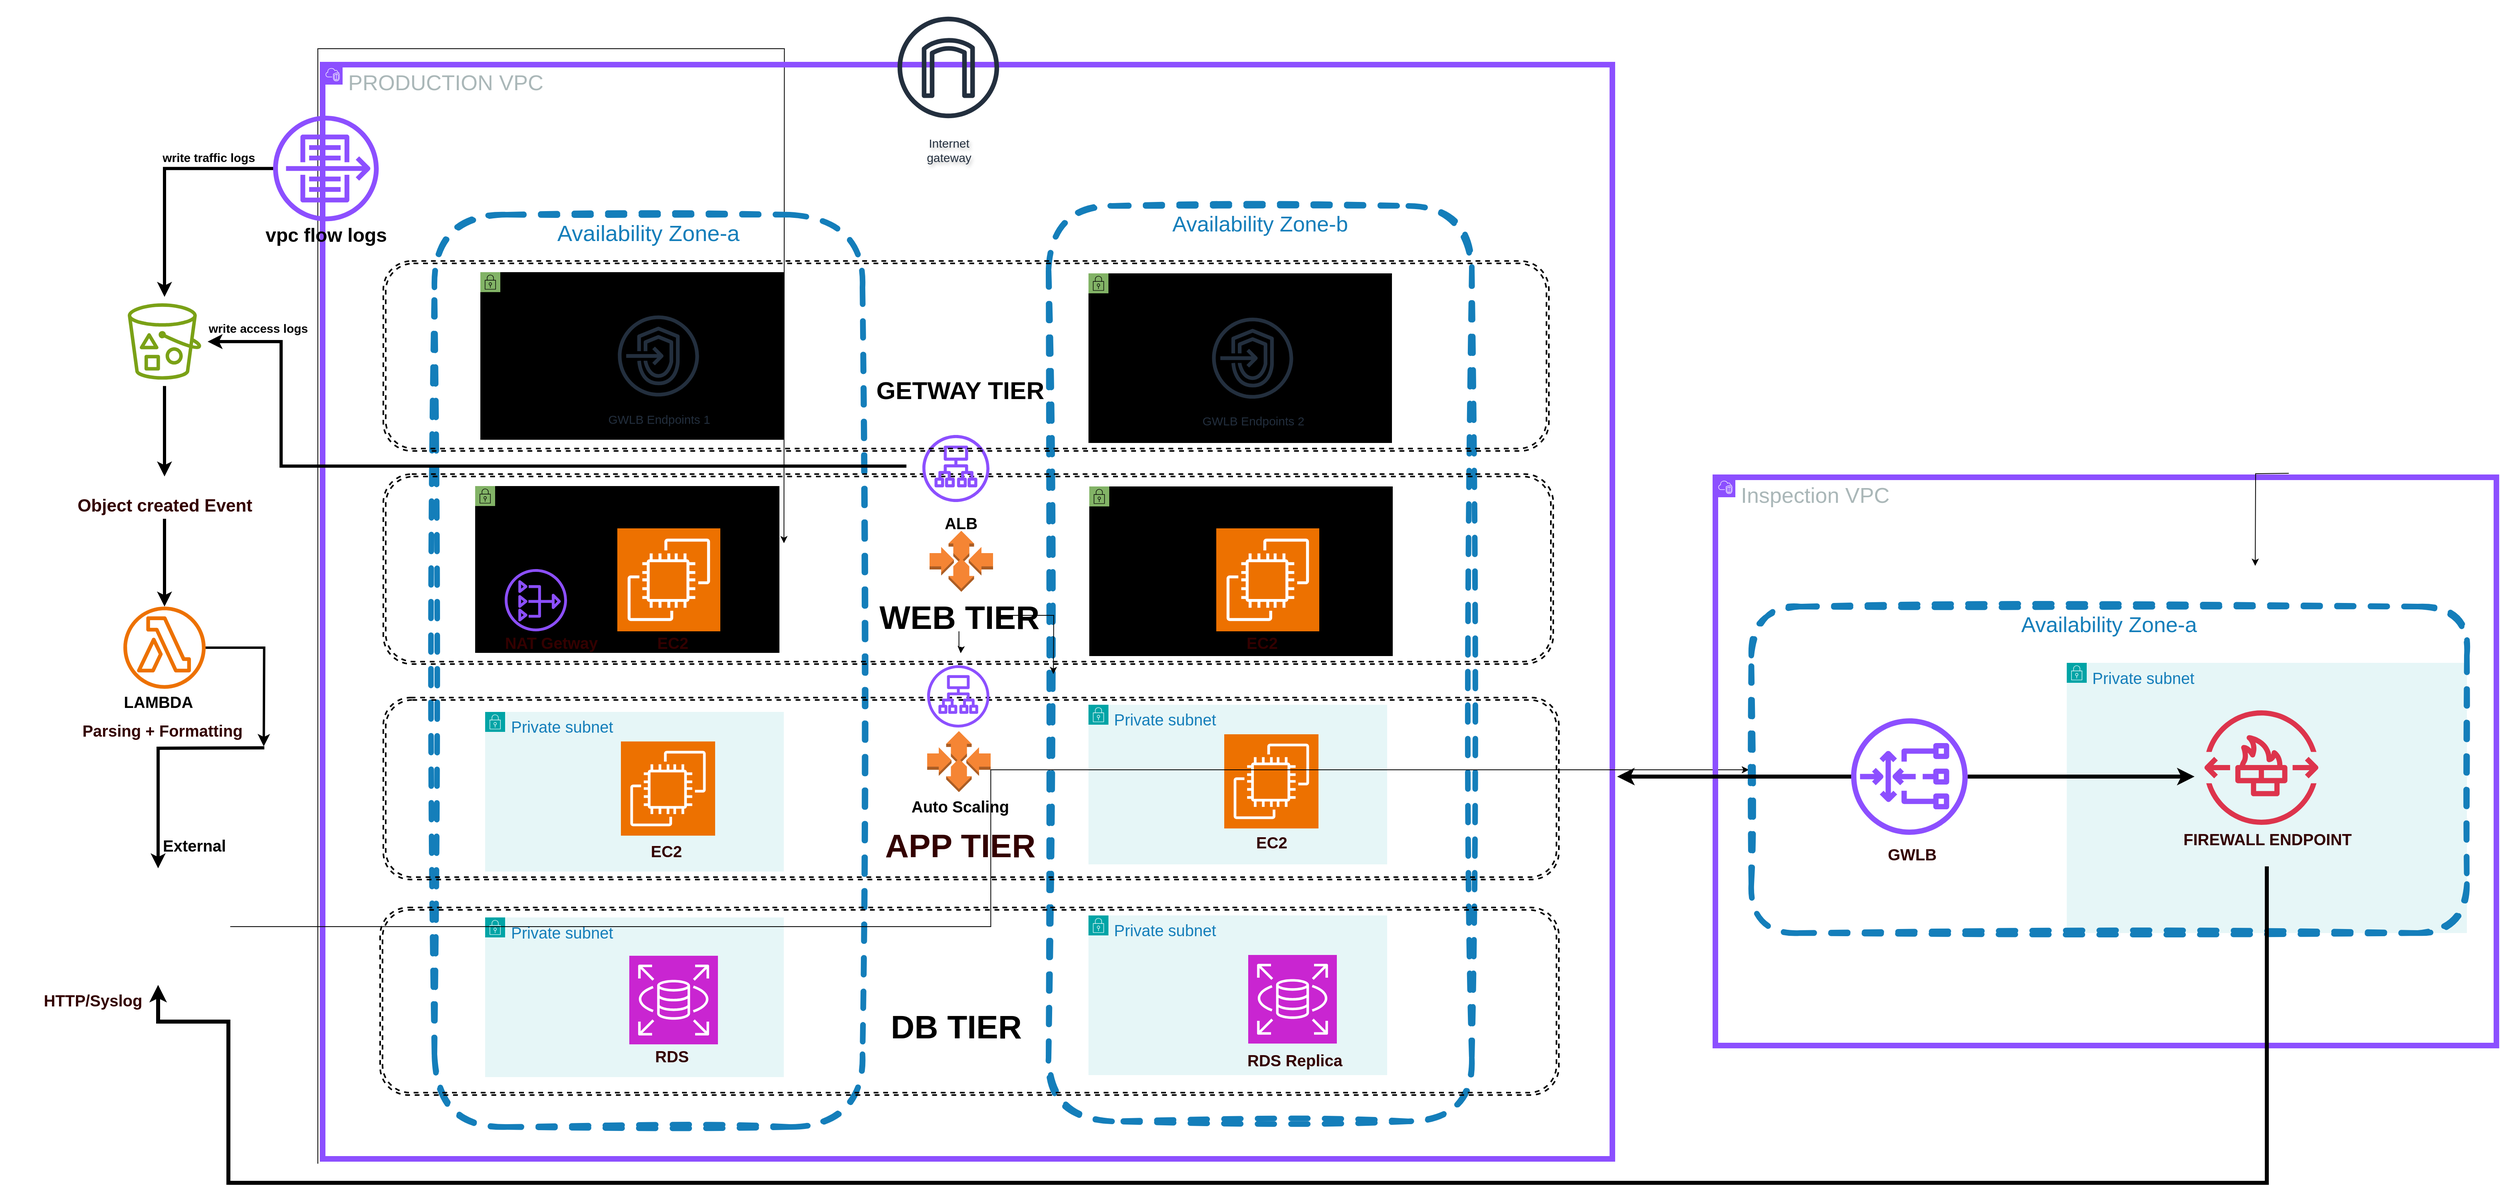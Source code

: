 <mxfile version="28.1.2">
  <diagram name="Page-1" id="6AxY8d68MYG01BG7uqcW">
    <mxGraphModel dx="4436" dy="1512" grid="0" gridSize="10" guides="1" tooltips="1" connect="1" arrows="1" fold="1" page="1" pageScale="1" pageWidth="1600" pageHeight="1200" background="light-dark(#FFFFFF,#FFFFFF)" math="0" shadow="0">
      <root>
        <mxCell id="0" />
        <mxCell id="1" parent="0" />
        <mxCell id="VVqcYURe2gfnDvIVS-2d-6" style="edgeStyle=orthogonalEdgeStyle;rounded=0;orthogonalLoop=1;jettySize=auto;html=1;exitX=0;exitY=1;exitDx=0;exitDy=0;" parent="1" source="VVqcYURe2gfnDvIVS-2d-5" edge="1">
          <mxGeometry relative="1" as="geometry">
            <mxPoint x="-560.333" y="1574.667" as="targetPoint" />
          </mxGeometry>
        </mxCell>
        <mxCell id="VVqcYURe2gfnDvIVS-2d-5" value="PRODUCTION VPC" style="points=[[0,0],[0.25,0],[0.5,0],[0.75,0],[1,0],[1,0.25],[1,0.5],[1,0.75],[1,1],[0.75,1],[0.5,1],[0.25,1],[0,1],[0,0.75],[0,0.5],[0,0.25]];outlineConnect=0;gradientColor=none;html=1;whiteSpace=wrap;fontSize=27;fontStyle=0;container=1;pointerEvents=0;collapsible=0;recursiveResize=0;shape=mxgraph.aws4.group;grIcon=mxgraph.aws4.group_vpc2;strokeColor=#8C4FFF;fillColor=none;verticalAlign=top;align=left;spacingLeft=30;fontColor=#AAB7B8;strokeWidth=7;perimeterSpacing=6;" parent="1" vertex="1">
          <mxGeometry x="-1138" y="975" width="1615" height="1371" as="geometry" />
        </mxCell>
        <mxCell id="VVqcYURe2gfnDvIVS-2d-8" value="Availability Zone-a" style="fillColor=none;strokeColor=#147EBA;dashed=1;verticalAlign=top;fontStyle=0;fontColor=#147EBA;whiteSpace=wrap;html=1;strokeWidth=7;rounded=1;glass=0;sketch=1;curveFitting=1;jiggle=2;arcSize=17;fontSize=28;" parent="VVqcYURe2gfnDvIVS-2d-5" vertex="1">
          <mxGeometry x="140" y="188" width="536" height="1143" as="geometry" />
        </mxCell>
        <mxCell id="VVqcYURe2gfnDvIVS-2d-9" value="Availability Zone-b" style="fillColor=none;strokeColor=#147EBA;dashed=1;verticalAlign=top;fontStyle=0;fontColor=#147EBA;whiteSpace=wrap;html=1;strokeWidth=7;perimeterSpacing=3;rounded=1;glass=0;shadow=0;sketch=1;curveFitting=1;jiggle=2;fontSize=27;" parent="VVqcYURe2gfnDvIVS-2d-5" vertex="1">
          <mxGeometry x="909" y="177" width="530" height="1147" as="geometry" />
        </mxCell>
        <mxCell id="VVqcYURe2gfnDvIVS-2d-10" value="Internet&#xa;gateway" style="sketch=0;outlineConnect=0;fontColor=light-dark(#232F3E, #021731);gradientColor=none;strokeColor=light-dark(#232F3E,#0000FF);fillColor=none;dashed=0;verticalLabelPosition=bottom;verticalAlign=top;align=center;html=1;fontSize=15;fontStyle=0;aspect=fixed;shape=mxgraph.aws4.resourceIcon;resIcon=mxgraph.aws4.internet_gateway;strokeWidth=10;textShadow=1;" parent="VVqcYURe2gfnDvIVS-2d-5" vertex="1">
          <mxGeometry x="704" y="-76" width="159" height="159" as="geometry" />
        </mxCell>
        <mxCell id="VVqcYURe2gfnDvIVS-2d-12" value="" style="shape=ext;double=1;rounded=1;whiteSpace=wrap;html=1;fillColor=none;strokeWidth=2;strokeColor=light-dark(#000000,#990000);dashed=1;" parent="VVqcYURe2gfnDvIVS-2d-5" vertex="1">
          <mxGeometry x="76" y="513" width="1465" height="238" as="geometry" />
        </mxCell>
        <mxCell id="VVqcYURe2gfnDvIVS-2d-13" value="" style="shape=ext;double=1;rounded=1;whiteSpace=wrap;html=1;fillColor=none;strokeWidth=2;strokeColor=light-dark(#000000,#990000);dashed=1;" parent="VVqcYURe2gfnDvIVS-2d-5" vertex="1">
          <mxGeometry x="76" y="793" width="1472" height="228" as="geometry" />
        </mxCell>
        <mxCell id="VVqcYURe2gfnDvIVS-2d-14" value="" style="shape=ext;double=1;rounded=1;whiteSpace=wrap;html=1;fillColor=none;strokeWidth=2;strokeColor=light-dark(#000000,#990000);dashed=1;" parent="VVqcYURe2gfnDvIVS-2d-5" vertex="1">
          <mxGeometry x="72" y="1056" width="1476" height="235" as="geometry" />
        </mxCell>
        <mxCell id="VVqcYURe2gfnDvIVS-2d-21" value="" style="outlineConnect=0;dashed=0;verticalLabelPosition=bottom;verticalAlign=top;align=center;html=1;shape=mxgraph.aws3.auto_scaling;fillColor=#F58534;gradientColor=none;" parent="VVqcYURe2gfnDvIVS-2d-5" vertex="1">
          <mxGeometry x="760" y="584" width="79.5" height="76.5" as="geometry" />
        </mxCell>
        <mxCell id="VVqcYURe2gfnDvIVS-2d-24" value="Public subnet" style="points=[[0,0],[0.25,0],[0.5,0],[0.75,0],[1,0],[1,0.25],[1,0.5],[1,0.75],[1,1],[0.75,1],[0.5,1],[0.25,1],[0,1],[0,0.75],[0,0.5],[0,0.25]];outlineConnect=0;gradientColor=none;fontSize=24;fontStyle=1;container=1;pointerEvents=0;collapsible=0;recursiveResize=0;shape=mxgraph.aws4.group;grIcon=mxgraph.aws4.group_security_group;grStroke=0;strokeColor=light-dark(#82B366,#006600);fillColor=light-dark(#000000,#CCFF99);verticalAlign=top;align=left;spacingLeft=30;dashed=0;strokeWidth=22;perimeterSpacing=5;labelBackgroundColor=none;textShadow=0;html=1;whiteSpace=wrap;fontFamily=Helvetica;labelBorderColor=none;spacing=-1;fontColor=light-dark(#000000,#009900);" parent="VVqcYURe2gfnDvIVS-2d-5" vertex="1">
          <mxGeometry x="191" y="528" width="381" height="209" as="geometry" />
        </mxCell>
        <mxCell id="VVqcYURe2gfnDvIVS-2d-17" value="" style="sketch=0;points=[[0,0,0],[0.25,0,0],[0.5,0,0],[0.75,0,0],[1,0,0],[0,1,0],[0.25,1,0],[0.5,1,0],[0.75,1,0],[1,1,0],[0,0.25,0],[0,0.5,0],[0,0.75,0],[1,0.25,0],[1,0.5,0],[1,0.75,0]];outlineConnect=0;fontColor=#232F3E;fillColor=#ED7100;strokeColor=#ffffff;dashed=0;verticalLabelPosition=bottom;verticalAlign=top;align=center;html=1;fontSize=12;fontStyle=0;aspect=fixed;shape=mxgraph.aws4.resourceIcon;resIcon=mxgraph.aws4.ec2;" parent="VVqcYURe2gfnDvIVS-2d-5" vertex="1">
          <mxGeometry x="369" y="581" width="129" height="129" as="geometry" />
        </mxCell>
        <mxCell id="VVqcYURe2gfnDvIVS-2d-15" value="" style="sketch=0;outlineConnect=0;fontColor=#232F3E;gradientColor=none;fillColor=#8C4FFF;strokeColor=none;dashed=0;verticalLabelPosition=bottom;verticalAlign=top;align=center;html=1;fontSize=12;fontStyle=0;aspect=fixed;pointerEvents=1;shape=mxgraph.aws4.nat_gateway;" parent="VVqcYURe2gfnDvIVS-2d-5" vertex="1">
          <mxGeometry x="228" y="632" width="78" height="78" as="geometry" />
        </mxCell>
        <mxCell id="VVqcYURe2gfnDvIVS-2d-25" value="Public subnet" style="points=[[0,0],[0.25,0],[0.5,0],[0.75,0],[1,0],[1,0.25],[1,0.5],[1,0.75],[1,1],[0.75,1],[0.5,1],[0.25,1],[0,1],[0,0.75],[0,0.5],[0,0.25]];outlineConnect=0;gradientColor=none;fontSize=24;fontStyle=1;container=1;pointerEvents=0;collapsible=0;recursiveResize=0;shape=mxgraph.aws4.group;grIcon=mxgraph.aws4.group_security_group;grStroke=0;strokeColor=light-dark(#82B366,#006600);fillColor=light-dark(#000000,#CCFF99);verticalAlign=top;align=left;spacingLeft=30;dashed=0;strokeWidth=22;perimeterSpacing=5;labelBackgroundColor=none;textShadow=0;html=1;whiteSpace=wrap;fontFamily=Helvetica;labelBorderColor=none;spacing=-1;fontColor=light-dark(#000000,#009900);" parent="VVqcYURe2gfnDvIVS-2d-5" vertex="1">
          <mxGeometry x="960" y="528.5" width="380" height="212.5" as="geometry" />
        </mxCell>
        <mxCell id="VVqcYURe2gfnDvIVS-2d-93" value="&lt;h1&gt;&lt;font style=&quot;color: light-dark(rgb(51, 0, 0), rgb(20, 17, 17));&quot;&gt;&lt;span style=&quot;font-size: 20px;&quot;&gt;EC2&lt;/span&gt;&lt;/font&gt;&lt;/h1&gt;" style="text;strokeColor=none;fillColor=none;html=1;fontSize=24;fontStyle=1;verticalAlign=middle;align=center;" parent="VVqcYURe2gfnDvIVS-2d-25" vertex="1">
          <mxGeometry x="100" y="159.5" width="232" height="53" as="geometry" />
        </mxCell>
        <mxCell id="VVqcYURe2gfnDvIVS-2d-27" value="" style="sketch=0;points=[[0,0,0],[0.25,0,0],[0.5,0,0],[0.75,0,0],[1,0,0],[0,1,0],[0.25,1,0],[0.5,1,0],[0.75,1,0],[1,1,0],[0,0.25,0],[0,0.5,0],[0,0.75,0],[1,0.25,0],[1,0.5,0],[1,0.75,0]];outlineConnect=0;fontColor=#232F3E;fillColor=#ED7100;strokeColor=#ffffff;dashed=0;verticalLabelPosition=bottom;verticalAlign=top;align=center;html=1;fontSize=13;fontStyle=0;aspect=fixed;shape=mxgraph.aws4.resourceIcon;resIcon=mxgraph.aws4.ec2;" parent="VVqcYURe2gfnDvIVS-2d-5" vertex="1">
          <mxGeometry x="1119" y="581" width="129" height="129" as="geometry" />
        </mxCell>
        <mxCell id="VVqcYURe2gfnDvIVS-2d-28" value="Private subnet" style="points=[[0,0],[0.25,0],[0.5,0],[0.75,0],[1,0],[1,0.25],[1,0.5],[1,0.75],[1,1],[0.75,1],[0.5,1],[0.25,1],[0,1],[0,0.75],[0,0.5],[0,0.25]];outlineConnect=0;gradientColor=none;html=1;whiteSpace=wrap;fontSize=20;fontStyle=0;container=1;pointerEvents=0;collapsible=0;recursiveResize=0;shape=mxgraph.aws4.group;grIcon=mxgraph.aws4.group_security_group;grStroke=0;strokeColor=#00A4A6;fillColor=light-dark(#E6F6F7,#99CCFF);verticalAlign=top;align=left;spacingLeft=30;fontColor=light-dark(#147EBA,#000066);dashed=0;" parent="VVqcYURe2gfnDvIVS-2d-5" vertex="1">
          <mxGeometry x="203.5" y="811" width="374" height="200" as="geometry" />
        </mxCell>
        <mxCell id="VVqcYURe2gfnDvIVS-2d-18" value="" style="sketch=0;points=[[0,0,0],[0.25,0,0],[0.5,0,0],[0.75,0,0],[1,0,0],[0,1,0],[0.25,1,0],[0.5,1,0],[0.75,1,0],[1,1,0],[0,0.25,0],[0,0.5,0],[0,0.75,0],[1,0.25,0],[1,0.5,0],[1,0.75,0]];outlineConnect=0;fontColor=#232F3E;fillColor=#ED7100;strokeColor=#ffffff;dashed=0;verticalLabelPosition=bottom;verticalAlign=top;align=center;html=1;fontSize=12;fontStyle=0;aspect=fixed;shape=mxgraph.aws4.resourceIcon;resIcon=mxgraph.aws4.ec2;" parent="VVqcYURe2gfnDvIVS-2d-28" vertex="1">
          <mxGeometry x="170" y="37" width="118" height="118" as="geometry" />
        </mxCell>
        <mxCell id="VVqcYURe2gfnDvIVS-2d-95" value="&lt;h1&gt;&lt;font style=&quot;color: light-dark(rgb(51, 0, 0), rgb(20, 17, 17));&quot;&gt;&lt;span style=&quot;font-size: 20px;&quot;&gt;EC2&lt;/span&gt;&lt;/font&gt;&lt;/h1&gt;" style="text;strokeColor=none;fillColor=none;html=1;fontSize=24;fontStyle=1;verticalAlign=middle;align=center;" parent="VVqcYURe2gfnDvIVS-2d-28" vertex="1">
          <mxGeometry x="110" y="138" width="232" height="53" as="geometry" />
        </mxCell>
        <mxCell id="VVqcYURe2gfnDvIVS-2d-35" value="Private subnet" style="points=[[0,0],[0.25,0],[0.5,0],[0.75,0],[1,0],[1,0.25],[1,0.5],[1,0.75],[1,1],[0.75,1],[0.5,1],[0.25,1],[0,1],[0,0.75],[0,0.5],[0,0.25]];outlineConnect=0;gradientColor=none;html=1;whiteSpace=wrap;fontSize=20;fontStyle=0;container=1;pointerEvents=0;collapsible=0;recursiveResize=0;shape=mxgraph.aws4.group;grIcon=mxgraph.aws4.group_security_group;grStroke=0;strokeColor=#00A4A6;fillColor=light-dark(#E6F6F7,#99CCFF);verticalAlign=top;align=left;spacingLeft=30;fontColor=light-dark(#147EBA,#000066);dashed=0;" parent="VVqcYURe2gfnDvIVS-2d-5" vertex="1">
          <mxGeometry x="203.5" y="1068.5" width="374" height="200" as="geometry" />
        </mxCell>
        <mxCell id="VVqcYURe2gfnDvIVS-2d-19" value="" style="sketch=0;points=[[0,0,0],[0.25,0,0],[0.5,0,0],[0.75,0,0],[1,0,0],[0,1,0],[0.25,1,0],[0.5,1,0],[0.75,1,0],[1,1,0],[0,0.25,0],[0,0.5,0],[0,0.75,0],[1,0.25,0],[1,0.5,0],[1,0.75,0]];outlineConnect=0;fontColor=#232F3E;fillColor=#C925D1;strokeColor=#ffffff;dashed=0;verticalLabelPosition=bottom;verticalAlign=top;align=center;html=1;fontSize=12;fontStyle=0;aspect=fixed;shape=mxgraph.aws4.resourceIcon;resIcon=mxgraph.aws4.rds;" parent="VVqcYURe2gfnDvIVS-2d-35" vertex="1">
          <mxGeometry x="180.5" y="48" width="111" height="111" as="geometry" />
        </mxCell>
        <mxCell id="VVqcYURe2gfnDvIVS-2d-97" value="&lt;h1&gt;&lt;font style=&quot;color: light-dark(rgb(51, 0, 0), rgb(20, 17, 17));&quot;&gt;&lt;span style=&quot;font-size: 20px;&quot;&gt;RDS&lt;/span&gt;&lt;/font&gt;&lt;/h1&gt;" style="text;strokeColor=none;fillColor=none;html=1;fontSize=24;fontStyle=1;verticalAlign=middle;align=center;" parent="VVqcYURe2gfnDvIVS-2d-35" vertex="1">
          <mxGeometry x="117" y="138" width="232" height="53" as="geometry" />
        </mxCell>
        <mxCell id="VVqcYURe2gfnDvIVS-2d-33" value="Private subnet" style="points=[[0,0],[0.25,0],[0.5,0],[0.75,0],[1,0],[1,0.25],[1,0.5],[1,0.75],[1,1],[0.75,1],[0.5,1],[0.25,1],[0,1],[0,0.75],[0,0.5],[0,0.25]];outlineConnect=0;gradientColor=none;html=1;whiteSpace=wrap;fontSize=20;fontStyle=0;container=1;pointerEvents=0;collapsible=0;recursiveResize=0;shape=mxgraph.aws4.group;grIcon=mxgraph.aws4.group_security_group;grStroke=0;strokeColor=#00A4A6;fillColor=light-dark(#E6F6F7,#99CCFF);verticalAlign=top;align=left;spacingLeft=30;fontColor=light-dark(#147EBA,#000066);dashed=0;" parent="VVqcYURe2gfnDvIVS-2d-5" vertex="1">
          <mxGeometry x="959" y="802" width="374" height="200" as="geometry" />
        </mxCell>
        <mxCell id="VVqcYURe2gfnDvIVS-2d-34" value="" style="sketch=0;points=[[0,0,0],[0.25,0,0],[0.5,0,0],[0.75,0,0],[1,0,0],[0,1,0],[0.25,1,0],[0.5,1,0],[0.75,1,0],[1,1,0],[0,0.25,0],[0,0.5,0],[0,0.75,0],[1,0.25,0],[1,0.5,0],[1,0.75,0]];outlineConnect=0;fontColor=#232F3E;fillColor=#ED7100;strokeColor=#ffffff;dashed=0;verticalLabelPosition=bottom;verticalAlign=top;align=center;html=1;fontSize=12;fontStyle=0;aspect=fixed;shape=mxgraph.aws4.resourceIcon;resIcon=mxgraph.aws4.ec2;" parent="VVqcYURe2gfnDvIVS-2d-33" vertex="1">
          <mxGeometry x="170" y="37" width="118" height="118" as="geometry" />
        </mxCell>
        <mxCell id="VVqcYURe2gfnDvIVS-2d-94" value="&lt;h1&gt;&lt;font style=&quot;color: light-dark(rgb(51, 0, 0), rgb(20, 17, 17));&quot;&gt;&lt;span style=&quot;font-size: 20px;&quot;&gt;EC2&lt;/span&gt;&lt;/font&gt;&lt;/h1&gt;" style="text;strokeColor=none;fillColor=none;html=1;fontSize=24;fontStyle=1;verticalAlign=middle;align=center;" parent="VVqcYURe2gfnDvIVS-2d-33" vertex="1">
          <mxGeometry x="113" y="136" width="232" height="53" as="geometry" />
        </mxCell>
        <mxCell id="VVqcYURe2gfnDvIVS-2d-31" value="Private subnet" style="points=[[0,0],[0.25,0],[0.5,0],[0.75,0],[1,0],[1,0.25],[1,0.5],[1,0.75],[1,1],[0.75,1],[0.5,1],[0.25,1],[0,1],[0,0.75],[0,0.5],[0,0.25]];outlineConnect=0;gradientColor=none;html=1;whiteSpace=wrap;fontSize=20;fontStyle=0;container=1;pointerEvents=0;collapsible=0;recursiveResize=0;shape=mxgraph.aws4.group;grIcon=mxgraph.aws4.group_security_group;grStroke=0;strokeColor=#00A4A6;fillColor=light-dark(#E6F6F7,#99CCFF);verticalAlign=top;align=left;spacingLeft=30;fontColor=light-dark(#147EBA,#000066);dashed=0;" parent="VVqcYURe2gfnDvIVS-2d-5" vertex="1">
          <mxGeometry x="959" y="1066" width="374" height="200" as="geometry" />
        </mxCell>
        <mxCell id="VVqcYURe2gfnDvIVS-2d-37" value="" style="sketch=0;points=[[0,0,0],[0.25,0,0],[0.5,0,0],[0.75,0,0],[1,0,0],[0,1,0],[0.25,1,0],[0.5,1,0],[0.75,1,0],[1,1,0],[0,0.25,0],[0,0.5,0],[0,0.75,0],[1,0.25,0],[1,0.5,0],[1,0.75,0]];outlineConnect=0;fontColor=#232F3E;fillColor=#C925D1;strokeColor=#ffffff;dashed=0;verticalLabelPosition=bottom;verticalAlign=top;align=center;html=1;fontSize=12;fontStyle=0;aspect=fixed;shape=mxgraph.aws4.resourceIcon;resIcon=mxgraph.aws4.rds;" parent="VVqcYURe2gfnDvIVS-2d-31" vertex="1">
          <mxGeometry x="200" y="49.5" width="111" height="111" as="geometry" />
        </mxCell>
        <mxCell id="VVqcYURe2gfnDvIVS-2d-41" value="" style="outlineConnect=0;dashed=0;verticalLabelPosition=bottom;verticalAlign=top;align=center;html=1;shape=mxgraph.aws3.auto_scaling;fillColor=#F58534;gradientColor=none;" parent="VVqcYURe2gfnDvIVS-2d-5" vertex="1">
          <mxGeometry x="757" y="835" width="79.5" height="76.5" as="geometry" />
        </mxCell>
        <mxCell id="VVqcYURe2gfnDvIVS-2d-42" value="" style="sketch=0;outlineConnect=0;fontColor=#232F3E;gradientColor=none;fillColor=#8C4FFF;strokeColor=none;dashed=0;verticalLabelPosition=bottom;verticalAlign=top;align=center;html=1;fontSize=12;fontStyle=0;aspect=fixed;pointerEvents=1;shape=mxgraph.aws4.application_load_balancer;strokeWidth=27;perimeterSpacing=29;" parent="VVqcYURe2gfnDvIVS-2d-5" vertex="1">
          <mxGeometry x="757" y="752.5" width="78" height="78" as="geometry" />
        </mxCell>
        <mxCell id="VVqcYURe2gfnDvIVS-2d-45" value="" style="edgeStyle=orthogonalEdgeStyle;rounded=0;orthogonalLoop=1;jettySize=auto;html=1;" parent="VVqcYURe2gfnDvIVS-2d-5" source="VVqcYURe2gfnDvIVS-2d-44" edge="1">
          <mxGeometry relative="1" as="geometry">
            <mxPoint x="915" y="763.571" as="targetPoint" />
          </mxGeometry>
        </mxCell>
        <mxCell id="VVqcYURe2gfnDvIVS-2d-46" value="" style="edgeStyle=orthogonalEdgeStyle;rounded=0;orthogonalLoop=1;jettySize=auto;html=1;" parent="VVqcYURe2gfnDvIVS-2d-5" source="VVqcYURe2gfnDvIVS-2d-44" edge="1">
          <mxGeometry relative="1" as="geometry">
            <mxPoint x="799.0" y="737.501" as="targetPoint" />
          </mxGeometry>
        </mxCell>
        <mxCell id="VVqcYURe2gfnDvIVS-2d-44" value="&lt;h1&gt;&lt;font style=&quot;color: light-dark(rgb(0, 0, 0), rgb(51, 0, 0)); font-size: 41px;&quot;&gt;WEB TIER&lt;/font&gt;&lt;/h1&gt;" style="text;strokeColor=none;fillColor=none;html=1;fontSize=24;fontStyle=1;verticalAlign=middle;align=center;" parent="VVqcYURe2gfnDvIVS-2d-5" vertex="1">
          <mxGeometry x="746.75" y="670" width="100" height="40" as="geometry" />
        </mxCell>
        <mxCell id="VVqcYURe2gfnDvIVS-2d-76" value="&lt;h1&gt;&lt;font style=&quot;font-size: 41px; color: light-dark(rgb(0, 0, 0), rgb(102, 0, 102));&quot;&gt;DB TIER&lt;/font&gt;&lt;/h1&gt;" style="text;strokeColor=none;fillColor=none;html=1;fontSize=24;fontStyle=1;verticalAlign=middle;align=center;" parent="VVqcYURe2gfnDvIVS-2d-5" vertex="1">
          <mxGeometry x="743" y="1183" width="100" height="40" as="geometry" />
        </mxCell>
        <mxCell id="VVqcYURe2gfnDvIVS-2d-75" value="&lt;h1&gt;&lt;font style=&quot;color: light-dark(rgb(51, 0, 0), rgb(153, 76, 0));&quot;&gt;&lt;span style=&quot;font-size: 41px;&quot;&gt;APP TIER&lt;/span&gt;&lt;/font&gt;&lt;/h1&gt;" style="text;strokeColor=none;fillColor=none;html=1;fontSize=24;fontStyle=1;verticalAlign=middle;align=center;" parent="VVqcYURe2gfnDvIVS-2d-5" vertex="1">
          <mxGeometry x="748" y="956" width="100" height="40" as="geometry" />
        </mxCell>
        <mxCell id="VVqcYURe2gfnDvIVS-2d-91" value="&lt;h1&gt;&lt;font style=&quot;color: light-dark(rgb(0, 0, 0), rgb(51, 0, 0)); font-size: 20px;&quot;&gt;Auto Scaling&lt;/font&gt;&lt;/h1&gt;" style="text;strokeColor=none;fillColor=none;html=1;fontSize=24;fontStyle=1;verticalAlign=middle;align=center;" parent="VVqcYURe2gfnDvIVS-2d-5" vertex="1">
          <mxGeometry x="682" y="893" width="232" height="53" as="geometry" />
        </mxCell>
        <mxCell id="VVqcYURe2gfnDvIVS-2d-92" value="&lt;h1&gt;&lt;font style=&quot;color: light-dark(rgb(51, 0, 0), rgb(20, 17, 17));&quot;&gt;&lt;span style=&quot;font-size: 20px;&quot;&gt;EC2&lt;/span&gt;&lt;/font&gt;&lt;/h1&gt;" style="text;strokeColor=none;fillColor=none;html=1;fontSize=24;fontStyle=1;verticalAlign=middle;align=center;" parent="VVqcYURe2gfnDvIVS-2d-5" vertex="1">
          <mxGeometry x="322" y="688" width="232" height="53" as="geometry" />
        </mxCell>
        <mxCell id="VVqcYURe2gfnDvIVS-2d-96" value="&lt;h1&gt;&lt;font style=&quot;color: light-dark(rgb(51, 0, 0), rgb(20, 17, 17));&quot;&gt;&lt;span style=&quot;font-size: 20px;&quot;&gt;NAT Getway&lt;/span&gt;&lt;/font&gt;&lt;/h1&gt;" style="text;strokeColor=none;fillColor=none;html=1;fontSize=24;fontStyle=1;verticalAlign=middle;align=center;" parent="VVqcYURe2gfnDvIVS-2d-5" vertex="1">
          <mxGeometry x="170" y="688" width="232" height="53" as="geometry" />
        </mxCell>
        <mxCell id="VVqcYURe2gfnDvIVS-2d-98" value="&lt;h1&gt;&lt;font style=&quot;color: light-dark(rgb(51, 0, 0), rgb(20, 17, 17));&quot;&gt;&lt;span style=&quot;font-size: 20px;&quot;&gt;RDS Replica&lt;/span&gt;&lt;/font&gt;&lt;/h1&gt;" style="text;strokeColor=none;fillColor=none;html=1;fontSize=24;fontStyle=1;verticalAlign=middle;align=center;" parent="VVqcYURe2gfnDvIVS-2d-5" vertex="1">
          <mxGeometry x="1101" y="1211" width="232" height="53" as="geometry" />
        </mxCell>
        <mxCell id="VVqcYURe2gfnDvIVS-2d-89" value="&lt;h1&gt;&lt;font style=&quot;color: light-dark(rgb(0, 0, 0), rgb(51, 0, 0)); font-size: 20px;&quot;&gt;ALB&lt;/font&gt;&lt;/h1&gt;" style="text;strokeColor=none;fillColor=none;html=1;fontSize=24;fontStyle=1;verticalAlign=middle;align=center;" parent="VVqcYURe2gfnDvIVS-2d-5" vertex="1">
          <mxGeometry x="684.5" y="536" width="229" height="57" as="geometry" />
        </mxCell>
        <mxCell id="VVqcYURe2gfnDvIVS-2d-43" value="" style="sketch=0;outlineConnect=0;fontColor=#232F3E;gradientColor=none;fillColor=#8C4FFF;strokeColor=none;dashed=0;verticalLabelPosition=bottom;verticalAlign=top;align=center;html=1;fontSize=12;fontStyle=0;aspect=fixed;pointerEvents=1;shape=mxgraph.aws4.application_load_balancer;strokeWidth=50;perimeterSpacing=20;" parent="VVqcYURe2gfnDvIVS-2d-5" vertex="1">
          <mxGeometry x="751" y="464" width="84" height="84" as="geometry" />
        </mxCell>
        <mxCell id="C26DziEsk0qb_1Ea8kbx-4" value="" style="shape=ext;double=1;rounded=1;whiteSpace=wrap;html=1;fillColor=none;strokeWidth=2;strokeColor=light-dark(#000000,#990000);dashed=1;" vertex="1" parent="VVqcYURe2gfnDvIVS-2d-5">
          <mxGeometry x="76" y="246" width="1459.5" height="238" as="geometry" />
        </mxCell>
        <mxCell id="C26DziEsk0qb_1Ea8kbx-6" value="Public subnet" style="points=[[0,0],[0.25,0],[0.5,0],[0.75,0],[1,0],[1,0.25],[1,0.5],[1,0.75],[1,1],[0.75,1],[0.5,1],[0.25,1],[0,1],[0,0.75],[0,0.5],[0,0.25]];outlineConnect=0;gradientColor=none;fontSize=24;fontStyle=1;container=1;pointerEvents=0;collapsible=0;recursiveResize=0;shape=mxgraph.aws4.group;grIcon=mxgraph.aws4.group_security_group;grStroke=0;strokeColor=light-dark(#82B366,#006600);fillColor=light-dark(#000000,#CCFF99);verticalAlign=top;align=left;spacingLeft=30;dashed=0;strokeWidth=22;perimeterSpacing=5;labelBackgroundColor=none;textShadow=0;html=1;whiteSpace=wrap;fontFamily=Helvetica;labelBorderColor=none;spacing=-1;fontColor=light-dark(#000000,#009900);" vertex="1" parent="VVqcYURe2gfnDvIVS-2d-5">
          <mxGeometry x="197.5" y="260" width="380" height="210" as="geometry" />
        </mxCell>
        <mxCell id="C26DziEsk0qb_1Ea8kbx-17" value="GWLB Endpoints 1" style="sketch=0;outlineConnect=0;fontColor=light-dark(#232F3E,#330066);gradientColor=none;strokeColor=light-dark(#232F3E,#4C0099);fillColor=none;dashed=0;verticalLabelPosition=bottom;verticalAlign=top;align=center;html=1;fontSize=15;fontStyle=0;aspect=fixed;shape=mxgraph.aws4.resourceIcon;resIcon=mxgraph.aws4.endpoints;strokeWidth=100;perimeterSpacing=100;" vertex="1" parent="C26DziEsk0qb_1Ea8kbx-6">
          <mxGeometry x="159.5" y="41.5" width="127" height="127" as="geometry" />
        </mxCell>
        <mxCell id="C26DziEsk0qb_1Ea8kbx-9" value="Public subnet" style="points=[[0,0],[0.25,0],[0.5,0],[0.75,0],[1,0],[1,0.25],[1,0.5],[1,0.75],[1,1],[0.75,1],[0.5,1],[0.25,1],[0,1],[0,0.75],[0,0.5],[0,0.25]];outlineConnect=0;gradientColor=none;fontSize=24;fontStyle=1;container=1;pointerEvents=0;collapsible=0;recursiveResize=0;shape=mxgraph.aws4.group;grIcon=mxgraph.aws4.group_security_group;grStroke=0;strokeColor=light-dark(#82B366,#006600);fillColor=light-dark(#000000,#CCFF99);verticalAlign=top;align=left;spacingLeft=30;dashed=0;strokeWidth=22;perimeterSpacing=5;labelBackgroundColor=none;textShadow=0;html=1;whiteSpace=wrap;fontFamily=Helvetica;labelBorderColor=none;spacing=-1;fontColor=light-dark(#000000,#009900);" vertex="1" parent="VVqcYURe2gfnDvIVS-2d-5">
          <mxGeometry x="959" y="261.5" width="380" height="212.5" as="geometry" />
        </mxCell>
        <mxCell id="C26DziEsk0qb_1Ea8kbx-18" value="GWLB Endpoints 2" style="sketch=0;outlineConnect=0;fontColor=light-dark(#232F3E,#330066);gradientColor=none;strokeColor=light-dark(#232F3E,#4C0099);fillColor=none;dashed=0;verticalLabelPosition=bottom;verticalAlign=top;align=center;html=1;fontSize=15;fontStyle=0;aspect=fixed;shape=mxgraph.aws4.resourceIcon;resIcon=mxgraph.aws4.endpoints;strokeWidth=100;perimeterSpacing=100;" vertex="1" parent="C26DziEsk0qb_1Ea8kbx-9">
          <mxGeometry x="142" y="42.75" width="127" height="127" as="geometry" />
        </mxCell>
        <mxCell id="C26DziEsk0qb_1Ea8kbx-13" value="&lt;font style=&quot;font-size: 31px; color: light-dark(rgb(0, 0, 0), rgb(76, 0, 153));&quot;&gt;GETWAY TIER&lt;/font&gt;" style="text;strokeColor=none;fillColor=none;html=1;fontSize=24;fontStyle=1;verticalAlign=middle;align=center;" vertex="1" parent="VVqcYURe2gfnDvIVS-2d-5">
          <mxGeometry x="737.5" y="372" width="121" height="71" as="geometry" />
        </mxCell>
        <mxCell id="C26DziEsk0qb_1Ea8kbx-27" value="" style="sketch=0;outlineConnect=0;fontColor=#232F3E;gradientColor=none;fillColor=#8C4FFF;strokeColor=none;dashed=0;verticalLabelPosition=bottom;verticalAlign=top;align=center;html=1;fontSize=12;fontStyle=0;aspect=fixed;pointerEvents=1;shape=mxgraph.aws4.flow_logs;" vertex="1" parent="VVqcYURe2gfnDvIVS-2d-5">
          <mxGeometry x="-62" y="64" width="132.25" height="132.25" as="geometry" />
        </mxCell>
        <mxCell id="C26DziEsk0qb_1Ea8kbx-29" value="&lt;h1&gt;&lt;font style=&quot;color: light-dark(rgb(0, 0, 0), rgb(51, 0, 0)); font-size: 24px;&quot;&gt;vpc flow logs&lt;/font&gt;&lt;/h1&gt;" style="text;strokeColor=none;fillColor=none;html=1;fontSize=24;fontStyle=1;verticalAlign=middle;align=center;" vertex="1" parent="VVqcYURe2gfnDvIVS-2d-5">
          <mxGeometry x="-45.87" y="185" width="100" height="40" as="geometry" />
        </mxCell>
        <mxCell id="VVqcYURe2gfnDvIVS-2d-83" style="edgeStyle=orthogonalEdgeStyle;rounded=0;orthogonalLoop=1;jettySize=auto;html=1;strokeColor=light-dark(#000000,#663300);strokeWidth=4;" parent="1" source="VVqcYURe2gfnDvIVS-2d-85" target="VVqcYURe2gfnDvIVS-2d-81" edge="1">
          <mxGeometry relative="1" as="geometry" />
        </mxCell>
        <mxCell id="VVqcYURe2gfnDvIVS-2d-77" value="" style="sketch=0;outlineConnect=0;fontColor=#232F3E;gradientColor=none;fillColor=#7AA116;strokeColor=none;dashed=0;verticalLabelPosition=bottom;verticalAlign=top;align=center;html=1;fontSize=12;fontStyle=0;aspect=fixed;pointerEvents=1;shape=mxgraph.aws4.bucket_with_objects;strokeWidth=13;perimeterSpacing=8;" parent="1" vertex="1">
          <mxGeometry x="-1382" y="1274" width="92" height="95.68" as="geometry" />
        </mxCell>
        <mxCell id="C26DziEsk0qb_1Ea8kbx-32" style="edgeStyle=orthogonalEdgeStyle;rounded=0;orthogonalLoop=1;jettySize=auto;html=1;strokeColor=light-dark(#000000,#663300);strokeWidth=3;" edge="1" parent="1" source="VVqcYURe2gfnDvIVS-2d-81">
          <mxGeometry relative="1" as="geometry">
            <mxPoint x="-1211.714" y="1829.143" as="targetPoint" />
          </mxGeometry>
        </mxCell>
        <mxCell id="VVqcYURe2gfnDvIVS-2d-81" value="" style="sketch=0;outlineConnect=0;fontColor=#232F3E;gradientColor=none;fillColor=#ED7100;strokeColor=none;dashed=0;verticalLabelPosition=bottom;verticalAlign=top;align=center;html=1;fontSize=12;fontStyle=0;aspect=fixed;pointerEvents=1;shape=mxgraph.aws4.lambda_function;" parent="1" vertex="1">
          <mxGeometry x="-1387.5" y="1654" width="103" height="103" as="geometry" />
        </mxCell>
        <mxCell id="VVqcYURe2gfnDvIVS-2d-84" value="&lt;h1&gt;&lt;font style=&quot;color: light-dark(rgb(0, 0, 0), rgb(51, 0, 0)); font-size: 20px;&quot;&gt;LAMBDA&lt;/font&gt;&lt;/h1&gt;" style="text;strokeColor=none;fillColor=none;html=1;fontSize=24;fontStyle=1;verticalAlign=middle;align=center;" parent="1" vertex="1">
          <mxGeometry x="-1460" y="1737" width="232" height="53" as="geometry" />
        </mxCell>
        <mxCell id="VVqcYURe2gfnDvIVS-2d-86" value="" style="edgeStyle=orthogonalEdgeStyle;rounded=0;orthogonalLoop=1;jettySize=auto;html=1;strokeColor=light-dark(#000000,#663300);strokeWidth=4;" parent="1" source="VVqcYURe2gfnDvIVS-2d-77" target="VVqcYURe2gfnDvIVS-2d-85" edge="1">
          <mxGeometry relative="1" as="geometry">
            <mxPoint x="729" y="1395" as="sourcePoint" />
            <mxPoint x="729" y="1623" as="targetPoint" />
          </mxGeometry>
        </mxCell>
        <mxCell id="VVqcYURe2gfnDvIVS-2d-85" value="&lt;h1&gt;&lt;font style=&quot;color: light-dark(rgb(51, 0, 0), rgb(102, 51, 0)); font-size: 22px;&quot;&gt;Object created Event&lt;/font&gt;&lt;/h1&gt;" style="text;strokeColor=none;fillColor=none;html=1;fontSize=24;fontStyle=1;verticalAlign=middle;align=center;" parent="1" vertex="1">
          <mxGeometry x="-1452" y="1491" width="232" height="53" as="geometry" />
        </mxCell>
        <mxCell id="VVqcYURe2gfnDvIVS-2d-99" value="&lt;h1&gt;&lt;font style=&quot;color: light-dark(rgb(51, 0, 0), rgb(102, 51, 0));&quot;&gt;&lt;span style=&quot;font-size: 20px;&quot;&gt;Parsing + Formatting&lt;/span&gt;&lt;/font&gt;&lt;/h1&gt;" style="text;strokeColor=none;fillColor=none;html=1;fontSize=24;fontStyle=1;verticalAlign=middle;align=center;" parent="1" vertex="1">
          <mxGeometry x="-1455" y="1773" width="232" height="53" as="geometry" />
        </mxCell>
        <mxCell id="C26DziEsk0qb_1Ea8kbx-35" style="edgeStyle=orthogonalEdgeStyle;rounded=0;orthogonalLoop=1;jettySize=auto;html=1;" edge="1" parent="1" source="VVqcYURe2gfnDvIVS-2d-100" target="VVqcYURe2gfnDvIVS-2d-154">
          <mxGeometry relative="1" as="geometry" />
        </mxCell>
        <mxCell id="VVqcYURe2gfnDvIVS-2d-100" value="" style="verticalLabelPosition=bottom;sketch=0;html=1;fillColor=light-dark(#FFFFFF,#990099);strokeColor=none;verticalAlign=top;align=center;points=[[0,0.5,0],[0.125,0.25,0],[0.25,0,0],[0.5,0,0],[0.75,0,0],[0.875,0.25,0],[1,0.5,0],[0.875,0.75,0],[0.75,1,0],[0.5,1,0],[0.125,0.75,0]];pointerEvents=1;shape=mxgraph.cisco_safe.compositeIcon;bgIcon=mxgraph.cisco_safe.design.blank_device;resIcon=mxgraph.cisco_safe.design.siem_2;" parent="1" vertex="1">
          <mxGeometry x="-1434.25" y="1982" width="180.5" height="146" as="geometry" />
        </mxCell>
        <mxCell id="VVqcYURe2gfnDvIVS-2d-101" style="edgeStyle=orthogonalEdgeStyle;rounded=0;orthogonalLoop=1;jettySize=auto;html=1;entryX=0.5;entryY=0;entryDx=0;entryDy=0;entryPerimeter=0;strokeColor=light-dark(#000000,#330033);strokeWidth=4;" parent="1" target="VVqcYURe2gfnDvIVS-2d-100" edge="1">
          <mxGeometry relative="1" as="geometry">
            <mxPoint x="-1211" y="1831" as="sourcePoint" />
          </mxGeometry>
        </mxCell>
        <mxCell id="VVqcYURe2gfnDvIVS-2d-102" value="&lt;h1&gt;&lt;font style=&quot;color: light-dark(rgb(51, 0, 0), rgb(102, 51, 0));&quot;&gt;&lt;span style=&quot;font-size: 20px;&quot;&gt;HTTP/Syslog&lt;/span&gt;&lt;/font&gt;&lt;/h1&gt;" style="text;strokeColor=none;fillColor=none;html=1;fontSize=24;fontStyle=1;verticalAlign=middle;align=center;" parent="1" vertex="1">
          <mxGeometry x="-1542" y="2111" width="232" height="53" as="geometry" />
        </mxCell>
        <mxCell id="VVqcYURe2gfnDvIVS-2d-103" value="&lt;h1&gt;&lt;font style=&quot;color: light-dark(rgb(0, 0, 0), rgb(51, 0, 0)); font-size: 20px;&quot;&gt;External&lt;/font&gt;&lt;/h1&gt;" style="text;strokeColor=none;fillColor=none;html=1;fontSize=24;fontStyle=1;verticalAlign=middle;align=center;" parent="1" vertex="1">
          <mxGeometry x="-1415" y="1917" width="232" height="53" as="geometry" />
        </mxCell>
        <mxCell id="VVqcYURe2gfnDvIVS-2d-105" value="Inspection VPC" style="points=[[0,0],[0.25,0],[0.5,0],[0.75,0],[1,0],[1,0.25],[1,0.5],[1,0.75],[1,1],[0.75,1],[0.5,1],[0.25,1],[0,1],[0,0.75],[0,0.5],[0,0.25]];outlineConnect=0;gradientColor=none;html=1;whiteSpace=wrap;fontSize=27;fontStyle=0;container=1;pointerEvents=0;collapsible=0;recursiveResize=0;shape=mxgraph.aws4.group;grIcon=mxgraph.aws4.group_vpc2;strokeColor=light-dark(#8C4FFF,#990000);fillColor=none;verticalAlign=top;align=left;spacingLeft=30;fontColor=#AAB7B8;strokeWidth=7;perimeterSpacing=6;" parent="1" vertex="1">
          <mxGeometry x="606" y="1492" width="978" height="712" as="geometry" />
        </mxCell>
        <mxCell id="VVqcYURe2gfnDvIVS-2d-140" value="" style="edgeStyle=orthogonalEdgeStyle;rounded=0;orthogonalLoop=1;jettySize=auto;html=1;" parent="VVqcYURe2gfnDvIVS-2d-105" edge="1">
          <mxGeometry relative="1" as="geometry">
            <mxPoint x="718" y="-5" as="sourcePoint" />
            <mxPoint x="676" y="111" as="targetPoint" />
          </mxGeometry>
        </mxCell>
        <mxCell id="VVqcYURe2gfnDvIVS-2d-152" value="Private subnet" style="points=[[0,0],[0.25,0],[0.5,0],[0.75,0],[1,0],[1,0.25],[1,0.5],[1,0.75],[1,1],[0.75,1],[0.5,1],[0.25,1],[0,1],[0,0.75],[0,0.5],[0,0.25]];outlineConnect=0;gradientColor=none;html=1;whiteSpace=wrap;fontSize=20;fontStyle=0;container=1;pointerEvents=0;collapsible=0;recursiveResize=0;shape=mxgraph.aws4.group;grIcon=mxgraph.aws4.group_security_group;grStroke=0;strokeColor=#00A4A6;fillColor=light-dark(#E6F6F7,#FFCCCC);verticalAlign=top;align=left;spacingLeft=30;fontColor=light-dark(#147EBA,#000066);dashed=0;" parent="VVqcYURe2gfnDvIVS-2d-105" vertex="1">
          <mxGeometry x="440" y="232.5" width="501" height="338.5" as="geometry" />
        </mxCell>
        <mxCell id="VVqcYURe2gfnDvIVS-2d-151" value="" style="sketch=0;outlineConnect=0;fontColor=#232F3E;gradientColor=none;fillColor=light-dark(#DD344C,#CC0000);strokeColor=none;dashed=0;verticalLabelPosition=bottom;verticalAlign=top;align=center;html=1;fontSize=12;fontStyle=0;aspect=fixed;pointerEvents=1;shape=mxgraph.aws4.network_firewall_endpoints;" parent="VVqcYURe2gfnDvIVS-2d-152" vertex="1">
          <mxGeometry x="172" y="59.5" width="143.5" height="143.5" as="geometry" />
        </mxCell>
        <mxCell id="VVqcYURe2gfnDvIVS-2d-154" value="Availability Zone-a" style="fillColor=none;strokeColor=light-dark(#147EBA,#990000);dashed=1;verticalAlign=top;fontStyle=0;fontColor=#147EBA;whiteSpace=wrap;html=1;strokeWidth=7;perimeterSpacing=3;rounded=1;glass=0;shadow=0;sketch=1;curveFitting=1;jiggle=2;fontSize=27;" parent="VVqcYURe2gfnDvIVS-2d-152" vertex="1">
          <mxGeometry x="-395" y="-70.5" width="896" height="409" as="geometry" />
        </mxCell>
        <mxCell id="C26DziEsk0qb_1Ea8kbx-25" value="&lt;h1&gt;&lt;font style=&quot;color: light-dark(rgb(51, 0, 0), rgb(20, 17, 17));&quot;&gt;&lt;span style=&quot;font-size: 20px;&quot;&gt;FIREWALL ENDPOINT&lt;/span&gt;&lt;/font&gt;&lt;/h1&gt;" style="text;strokeColor=none;fillColor=none;html=1;fontSize=24;fontStyle=1;verticalAlign=middle;align=center;" vertex="1" parent="VVqcYURe2gfnDvIVS-2d-152">
          <mxGeometry x="117.5" y="167.5" width="266" height="87.5" as="geometry" />
        </mxCell>
        <mxCell id="C26DziEsk0qb_1Ea8kbx-21" value="" style="sketch=0;outlineConnect=0;fontColor=#232F3E;gradientColor=none;fillColor=#8C4FFF;strokeColor=none;dashed=0;verticalLabelPosition=bottom;verticalAlign=top;align=center;html=1;fontSize=12;fontStyle=0;aspect=fixed;pointerEvents=1;shape=mxgraph.aws4.gateway_load_balancer;" vertex="1" parent="VVqcYURe2gfnDvIVS-2d-105">
          <mxGeometry x="170" y="302" width="146" height="146" as="geometry" />
        </mxCell>
        <mxCell id="C26DziEsk0qb_1Ea8kbx-24" value="&lt;h1&gt;&lt;font style=&quot;color: light-dark(rgb(51, 0, 0), rgb(20, 17, 17));&quot;&gt;&lt;span style=&quot;font-size: 20px;&quot;&gt;GWLB&lt;/span&gt;&lt;/font&gt;&lt;/h1&gt;" style="text;strokeColor=none;fillColor=none;html=1;fontSize=24;fontStyle=1;verticalAlign=middle;align=center;" vertex="1" parent="VVqcYURe2gfnDvIVS-2d-105">
          <mxGeometry x="130" y="436" width="232" height="53" as="geometry" />
        </mxCell>
        <mxCell id="C26DziEsk0qb_1Ea8kbx-26" style="edgeStyle=orthogonalEdgeStyle;rounded=0;orthogonalLoop=1;jettySize=auto;html=1;strokeColor=light-dark(#000000,#330000);strokeWidth=5;" edge="1" parent="VVqcYURe2gfnDvIVS-2d-105" source="C26DziEsk0qb_1Ea8kbx-21">
          <mxGeometry relative="1" as="geometry">
            <mxPoint x="600" y="375" as="targetPoint" />
            <Array as="points">
              <mxPoint x="311" y="375" />
              <mxPoint x="311" y="375" />
            </Array>
          </mxGeometry>
        </mxCell>
        <mxCell id="C26DziEsk0qb_1Ea8kbx-23" style="edgeStyle=orthogonalEdgeStyle;rounded=0;orthogonalLoop=1;jettySize=auto;html=1;fontColor=light-dark(#000000,#4C0099);fontSize=16;strokeColor=light-dark(#000000,#4C0099);strokeWidth=5;" edge="1" parent="1" source="C26DziEsk0qb_1Ea8kbx-21" target="VVqcYURe2gfnDvIVS-2d-5">
          <mxGeometry relative="1" as="geometry">
            <mxPoint x="480" y="1356" as="targetPoint" />
            <Array as="points">
              <mxPoint x="638" y="1867" />
              <mxPoint x="638" y="1867" />
            </Array>
          </mxGeometry>
        </mxCell>
        <mxCell id="C26DziEsk0qb_1Ea8kbx-30" style="edgeStyle=orthogonalEdgeStyle;rounded=0;orthogonalLoop=1;jettySize=auto;html=1;strokeColor=light-dark(#000000,#330066);strokeWidth=4;" edge="1" parent="1" source="C26DziEsk0qb_1Ea8kbx-27" target="VVqcYURe2gfnDvIVS-2d-77">
          <mxGeometry relative="1" as="geometry" />
        </mxCell>
        <mxCell id="C26DziEsk0qb_1Ea8kbx-33" style="edgeStyle=orthogonalEdgeStyle;rounded=0;orthogonalLoop=1;jettySize=auto;html=1;strokeColor=light-dark(#000000,#006633);strokeWidth=4;" edge="1" parent="1" source="VVqcYURe2gfnDvIVS-2d-43" target="VVqcYURe2gfnDvIVS-2d-77">
          <mxGeometry relative="1" as="geometry">
            <Array as="points">
              <mxPoint x="-1190" y="1478" />
              <mxPoint x="-1190" y="1322" />
            </Array>
          </mxGeometry>
        </mxCell>
        <mxCell id="VVqcYURe2gfnDvIVS-2d-80" value="&lt;h1&gt;&lt;font style=&quot;color: light-dark(rgb(0, 0, 0), rgb(0, 102, 0)); font-size: 15px;&quot;&gt;write access logs&lt;/font&gt;&lt;/h1&gt;" style="text;strokeColor=none;fillColor=none;html=1;fontSize=24;fontStyle=1;verticalAlign=middle;align=center;" parent="1" vertex="1">
          <mxGeometry x="-1278" y="1286" width="117" height="16" as="geometry" />
        </mxCell>
        <mxCell id="C26DziEsk0qb_1Ea8kbx-34" value="&lt;h1&gt;&lt;font style=&quot;font-size: 15px; color: light-dark(rgb(0, 0, 0), rgb(76, 0, 153));&quot;&gt;write traffic logs&lt;/font&gt;&lt;/h1&gt;" style="text;strokeColor=none;fillColor=none;html=1;fontSize=24;fontStyle=1;verticalAlign=middle;align=center;" vertex="1" parent="1">
          <mxGeometry x="-1340" y="1072" width="117" height="16" as="geometry" />
        </mxCell>
        <mxCell id="C26DziEsk0qb_1Ea8kbx-37" style="edgeStyle=orthogonalEdgeStyle;rounded=0;orthogonalLoop=1;jettySize=auto;html=1;entryX=0.5;entryY=1;entryDx=0;entryDy=0;entryPerimeter=0;strokeColor=light-dark(#000000,#660033);strokeWidth=5;" edge="1" parent="1" source="C26DziEsk0qb_1Ea8kbx-25" target="VVqcYURe2gfnDvIVS-2d-100">
          <mxGeometry relative="1" as="geometry">
            <Array as="points">
              <mxPoint x="1297" y="2376" />
              <mxPoint x="-1256" y="2376" />
              <mxPoint x="-1256" y="2174" />
              <mxPoint x="-1344" y="2174" />
            </Array>
          </mxGeometry>
        </mxCell>
      </root>
    </mxGraphModel>
  </diagram>
</mxfile>
